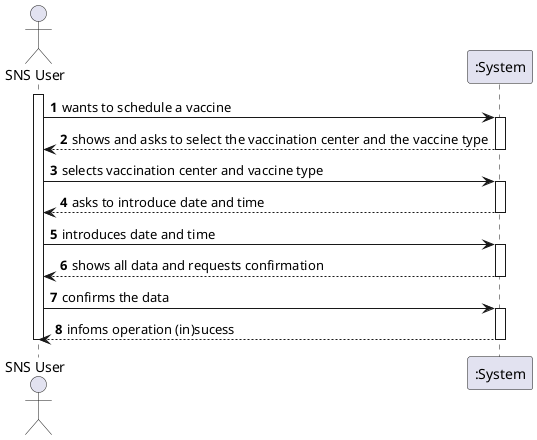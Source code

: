 @startuml
'https://plantuml.com/sequence-diagram

autonumber

actor "SNS User" as User

activate User
User -> ":System" : wants to schedule a vaccine
activate ":System"
":System" --> User : shows and asks to select the vaccination center and the vaccine type
deactivate ":System"

User -> ":System" : selects vaccination center and vaccine type
activate ":System"
":System" --> User : asks to introduce date and time
deactivate ":System"

User -> ":System" : introduces date and time
activate ":System"
":System" --> User : shows all data and requests confirmation
deactivate ":System"

User-> ":System" : confirms the data
activate ":System"
":System" --> User : infoms operation (in)sucess
deactivate ":System"


deactivate User
@enduml
